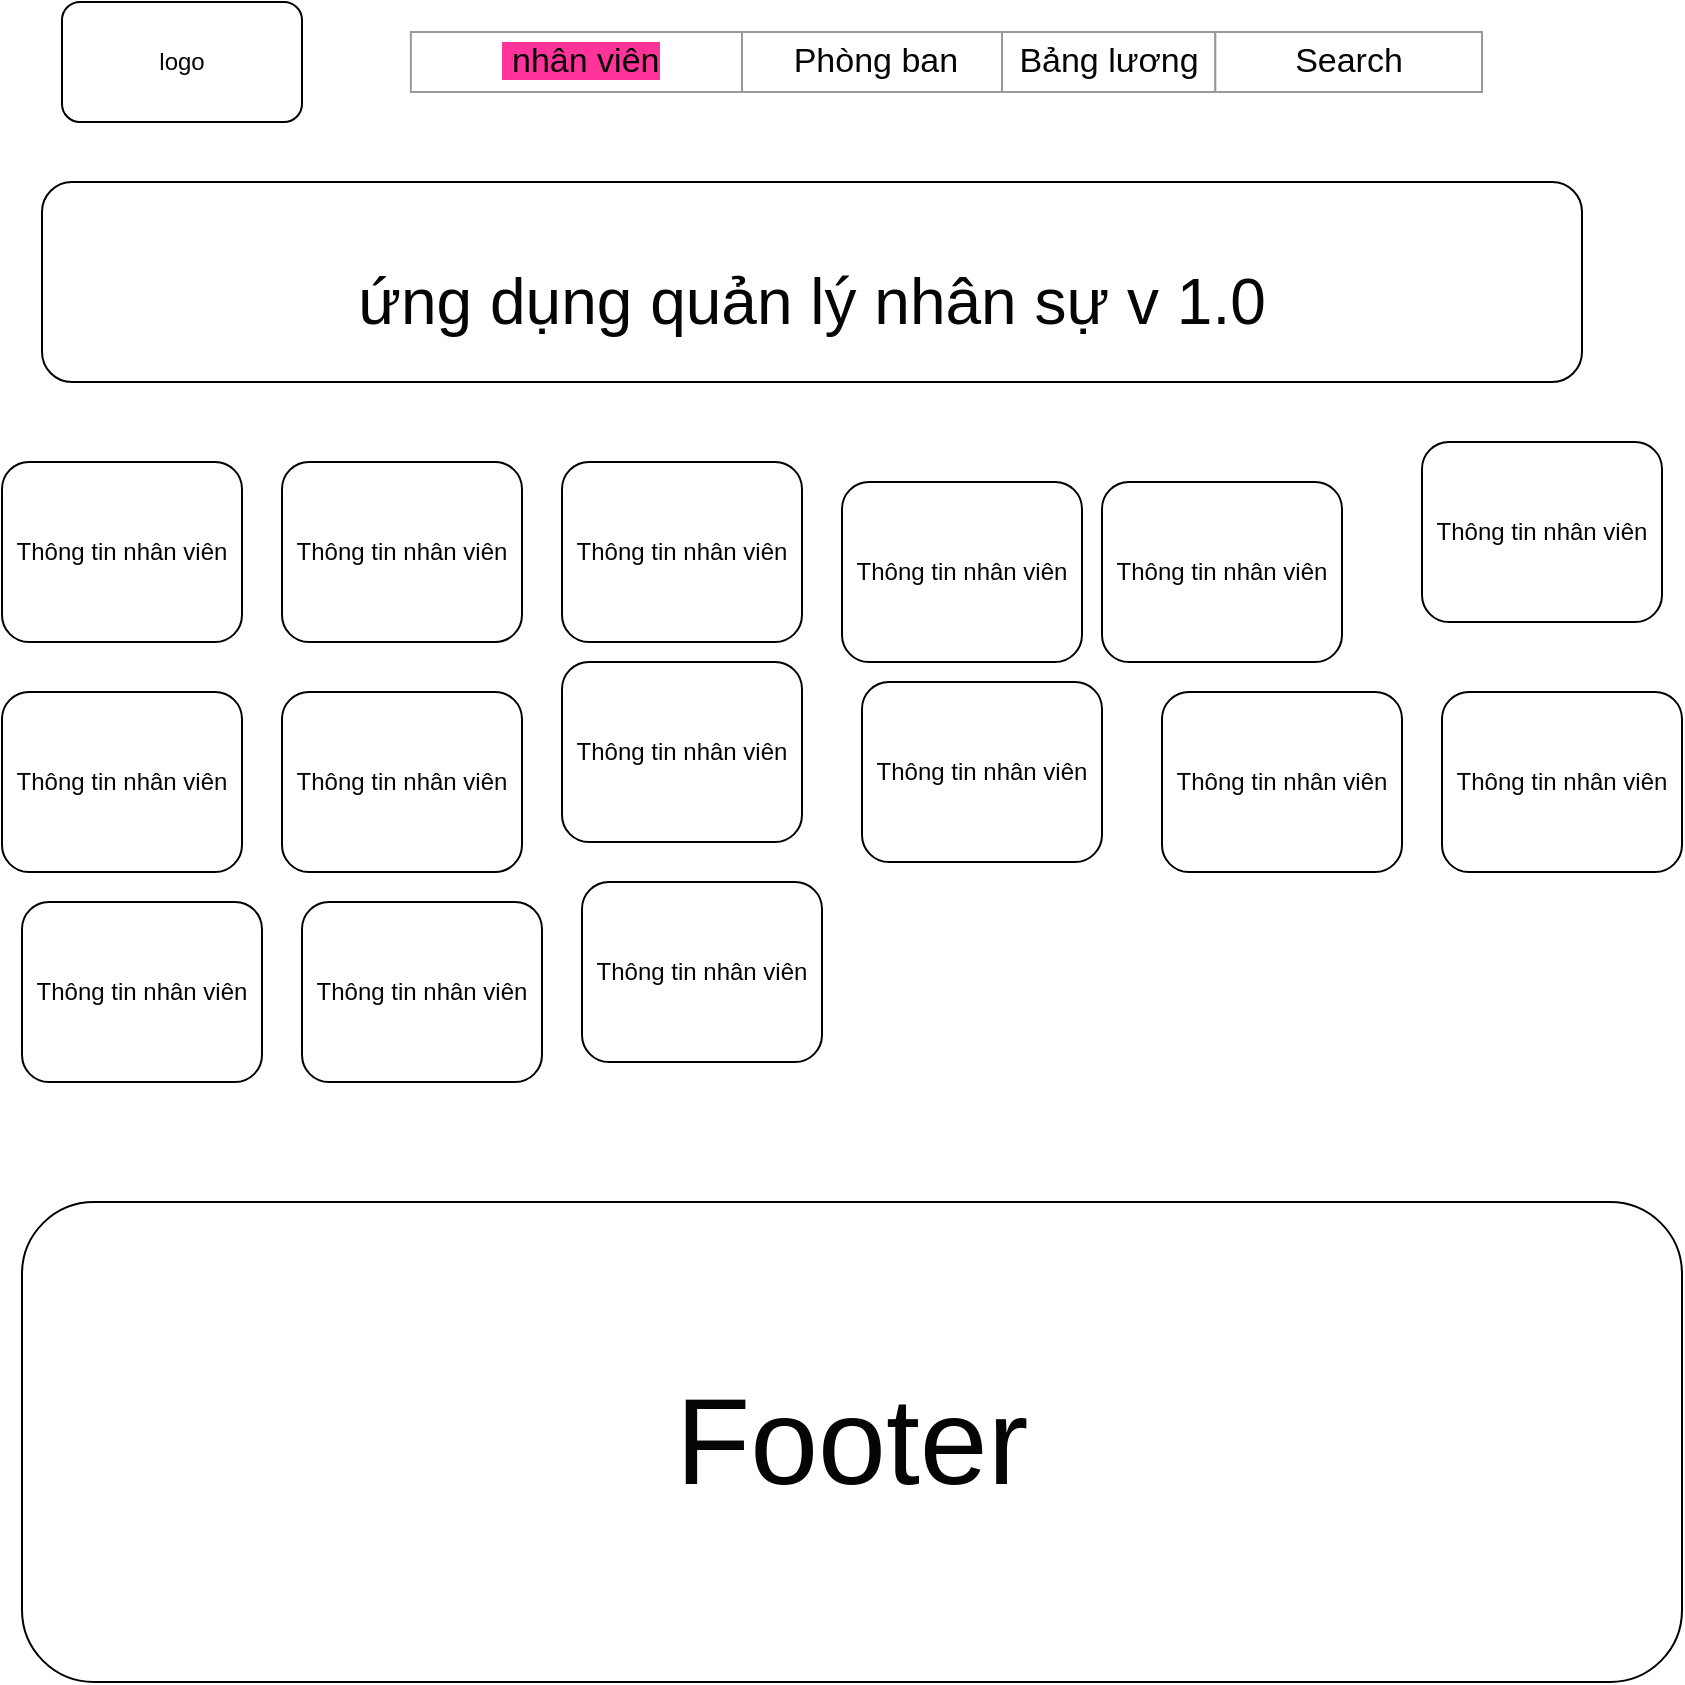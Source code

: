 <mxfile>
    <diagram id="xrSKD4pblDtSTNLvikoF" name="Page-1">
        <mxGraphModel dx="884" dy="533" grid="1" gridSize="10" guides="1" tooltips="1" connect="1" arrows="1" fold="1" page="1" pageScale="1" pageWidth="850" pageHeight="1100" math="0" shadow="0">
            <root>
                <mxCell id="0"/>
                <mxCell id="1" parent="0"/>
                <mxCell id="2" value="logo" style="rounded=1;whiteSpace=wrap;html=1;fontColor=#050505;" vertex="1" parent="1">
                    <mxGeometry x="30" y="160" width="120" height="60" as="geometry"/>
                </mxCell>
                <mxCell id="3" value="Thông tin nhân viên" style="rounded=1;whiteSpace=wrap;html=1;fontColor=#050505;" vertex="1" parent="1">
                    <mxGeometry y="390" width="120" height="90" as="geometry"/>
                </mxCell>
                <mxCell id="14" value="Thông tin nhân viên" style="rounded=1;whiteSpace=wrap;html=1;fontColor=#050505;" vertex="1" parent="1">
                    <mxGeometry x="140" y="390" width="120" height="90" as="geometry"/>
                </mxCell>
                <mxCell id="15" value="Thông tin nhân viên" style="rounded=1;whiteSpace=wrap;html=1;fontColor=#050505;" vertex="1" parent="1">
                    <mxGeometry x="280" y="390" width="120" height="90" as="geometry"/>
                </mxCell>
                <mxCell id="16" value="Thông tin nhân viên" style="rounded=1;whiteSpace=wrap;html=1;fontColor=#050505;" vertex="1" parent="1">
                    <mxGeometry x="420" y="400" width="120" height="90" as="geometry"/>
                </mxCell>
                <mxCell id="17" value="Thông tin nhân viên" style="rounded=1;whiteSpace=wrap;html=1;fontColor=#050505;" vertex="1" parent="1">
                    <mxGeometry x="550" y="400" width="120" height="90" as="geometry"/>
                </mxCell>
                <mxCell id="18" value="Thông tin nhân viên" style="rounded=1;whiteSpace=wrap;html=1;fontColor=#050505;" vertex="1" parent="1">
                    <mxGeometry x="710" y="380" width="120" height="90" as="geometry"/>
                </mxCell>
                <mxCell id="19" value="Thông tin nhân viên" style="rounded=1;whiteSpace=wrap;html=1;fontColor=#050505;" vertex="1" parent="1">
                    <mxGeometry y="505" width="120" height="90" as="geometry"/>
                </mxCell>
                <mxCell id="20" value="Thông tin nhân viên" style="rounded=1;whiteSpace=wrap;html=1;fontColor=#050505;" vertex="1" parent="1">
                    <mxGeometry x="140" y="505" width="120" height="90" as="geometry"/>
                </mxCell>
                <mxCell id="21" value="Thông tin nhân viên" style="rounded=1;whiteSpace=wrap;html=1;fontColor=#050505;" vertex="1" parent="1">
                    <mxGeometry x="280" y="490" width="120" height="90" as="geometry"/>
                </mxCell>
                <mxCell id="22" value="Thông tin nhân viên" style="rounded=1;whiteSpace=wrap;html=1;fontColor=#050505;" vertex="1" parent="1">
                    <mxGeometry x="430" y="500" width="120" height="90" as="geometry"/>
                </mxCell>
                <mxCell id="23" value="Thông tin nhân viên" style="rounded=1;whiteSpace=wrap;html=1;fontColor=#050505;" vertex="1" parent="1">
                    <mxGeometry x="580" y="505" width="120" height="90" as="geometry"/>
                </mxCell>
                <mxCell id="24" value="Thông tin nhân viên" style="rounded=1;whiteSpace=wrap;html=1;fontColor=#050505;" vertex="1" parent="1">
                    <mxGeometry x="720" y="505" width="120" height="90" as="geometry"/>
                </mxCell>
                <mxCell id="28" value="Thông tin nhân viên" style="rounded=1;whiteSpace=wrap;html=1;fontColor=#050505;" vertex="1" parent="1">
                    <mxGeometry x="10" y="610" width="120" height="90" as="geometry"/>
                </mxCell>
                <mxCell id="29" value="Thông tin nhân viên" style="rounded=1;whiteSpace=wrap;html=1;fontColor=#050505;" vertex="1" parent="1">
                    <mxGeometry x="150" y="610" width="120" height="90" as="geometry"/>
                </mxCell>
                <mxCell id="30" value="Thông tin nhân viên" style="rounded=1;whiteSpace=wrap;html=1;fontColor=#050505;" vertex="1" parent="1">
                    <mxGeometry x="290" y="600" width="120" height="90" as="geometry"/>
                </mxCell>
                <mxCell id="31" value="" style="strokeWidth=1;shadow=0;dashed=0;align=center;html=1;shape=mxgraph.mockup.forms.rrect;rSize=0;strokeColor=#999999;fontColor=#050505;" vertex="1" parent="1">
                    <mxGeometry x="240" y="175" width="500" height="30" as="geometry"/>
                </mxCell>
                <mxCell id="34" value="&lt;span style=&quot;background-color: rgb(255 , 51 , 153)&quot;&gt;&amp;nbsp;nhân viên&lt;/span&gt;" style="strokeColor=inherit;fillColor=inherit;gradientColor=inherit;strokeWidth=1;shadow=0;dashed=0;align=center;html=1;shape=mxgraph.mockup.forms.rrect;rSize=0;fontSize=17;fontColor=#050505;" vertex="1" parent="31">
                    <mxGeometry x="-35.568" width="168.592" height="30" as="geometry"/>
                </mxCell>
                <mxCell id="35" value="Phòng ban&lt;span style=&quot;white-space: pre&quot;&gt;&#9;&lt;/span&gt;" style="strokeColor=inherit;fillColor=inherit;gradientColor=inherit;strokeWidth=1;shadow=0;dashed=0;align=center;html=1;shape=mxgraph.mockup.forms.rrect;rSize=0;fontSize=17;fontColor=#050505;" vertex="1" parent="31">
                    <mxGeometry x="130" width="163.34" height="30" as="geometry"/>
                </mxCell>
                <mxCell id="36" value="Bảng lương" style="strokeColor=inherit;fillColor=inherit;gradientColor=inherit;strokeWidth=1;shadow=0;dashed=0;align=center;html=1;shape=mxgraph.mockup.forms.rrect;rSize=0;fontSize=17;fontColor=#050505;" vertex="1" parent="31">
                    <mxGeometry x="260" width="106.67" height="30" as="geometry"/>
                </mxCell>
                <mxCell id="37" value="Search" style="strokeColor=inherit;fillColor=inherit;gradientColor=inherit;strokeWidth=1;shadow=0;dashed=0;align=center;html=1;shape=mxgraph.mockup.forms.rrect;rSize=0;fontSize=17;fontColor=#050505;" vertex="1" parent="31">
                    <mxGeometry x="366.67" width="133.33" height="30" as="geometry"/>
                </mxCell>
                <mxCell id="44" value="&lt;font style=&quot;font-size: 61px&quot;&gt;Footer&lt;/font&gt;" style="rounded=1;whiteSpace=wrap;html=1;fontColor=#050505;" vertex="1" parent="1">
                    <mxGeometry x="10" y="760" width="830" height="240" as="geometry"/>
                </mxCell>
                <mxCell id="jx30DOzyCBDGuHyTREh_-45" value="&lt;font style=&quot;font-size: 32px&quot;&gt;ứng dụng quản lý nhân sự v 1.0&lt;/font&gt;" style="rounded=1;whiteSpace=wrap;html=1;fontSize=61;fontColor=#050505;" vertex="1" parent="1">
                    <mxGeometry x="20" y="250" width="770" height="100" as="geometry"/>
                </mxCell>
            </root>
        </mxGraphModel>
    </diagram>
    <diagram id="xZlqeCVgIDLxAAvVRLTq" name="Page-2">
        <mxGraphModel dx="884" dy="533" grid="1" gridSize="10" guides="1" tooltips="1" connect="1" arrows="1" fold="1" page="1" pageScale="1" pageWidth="850" pageHeight="1100" math="0" shadow="0">
            <root>
                <mxCell id="zhJwpOfVnERLj-FTUr_P-0"/>
                <mxCell id="zhJwpOfVnERLj-FTUr_P-1" parent="zhJwpOfVnERLj-FTUr_P-0"/>
                <mxCell id="JBhKuQc_ZCQcYCDoLCX9-0" value="logo" style="rounded=1;whiteSpace=wrap;html=1;fontColor=#1F1F1F;" vertex="1" parent="zhJwpOfVnERLj-FTUr_P-1">
                    <mxGeometry x="30" y="160" width="120" height="60" as="geometry"/>
                </mxCell>
                <mxCell id="JBhKuQc_ZCQcYCDoLCX9-1" value="" style="strokeWidth=1;shadow=0;dashed=0;align=center;html=1;shape=mxgraph.mockup.forms.rrect;rSize=0;strokeColor=#999999;fontColor=#1F1F1F;" vertex="1" parent="zhJwpOfVnERLj-FTUr_P-1">
                    <mxGeometry x="240" y="175" width="500" height="30" as="geometry"/>
                </mxCell>
                <mxCell id="JBhKuQc_ZCQcYCDoLCX9-2" value="&amp;nbsp;nhân viên" style="strokeColor=inherit;fillColor=inherit;gradientColor=inherit;strokeWidth=1;shadow=0;dashed=0;align=center;html=1;shape=mxgraph.mockup.forms.rrect;rSize=0;fontSize=17;fontColor=#1F1F1F;" vertex="1" parent="JBhKuQc_ZCQcYCDoLCX9-1">
                    <mxGeometry x="-35.568" width="168.592" height="30" as="geometry"/>
                </mxCell>
                <mxCell id="JBhKuQc_ZCQcYCDoLCX9-3" value="&lt;span style=&quot;background-color: rgb(255 , 51 , 153)&quot;&gt;Phòng ban&lt;span style=&quot;white-space: pre&quot;&gt;&#9;&lt;/span&gt;&lt;/span&gt;" style="strokeColor=inherit;fillColor=inherit;gradientColor=inherit;strokeWidth=1;shadow=0;dashed=0;align=center;html=1;shape=mxgraph.mockup.forms.rrect;rSize=0;fontSize=17;fontColor=#1F1F1F;" vertex="1" parent="JBhKuQc_ZCQcYCDoLCX9-1">
                    <mxGeometry x="130" width="163.34" height="30" as="geometry"/>
                </mxCell>
                <mxCell id="JBhKuQc_ZCQcYCDoLCX9-4" value="Bảng lương" style="strokeColor=inherit;fillColor=inherit;gradientColor=inherit;strokeWidth=1;shadow=0;dashed=0;align=center;html=1;shape=mxgraph.mockup.forms.rrect;rSize=0;fontSize=17;fontColor=#1F1F1F;" vertex="1" parent="JBhKuQc_ZCQcYCDoLCX9-1">
                    <mxGeometry x="260" width="106.67" height="30" as="geometry"/>
                </mxCell>
                <mxCell id="JBhKuQc_ZCQcYCDoLCX9-5" value="Search" style="strokeColor=inherit;fillColor=inherit;gradientColor=inherit;strokeWidth=1;shadow=0;dashed=0;align=center;html=1;shape=mxgraph.mockup.forms.rrect;rSize=0;fontSize=17;fontColor=#1F1F1F;" vertex="1" parent="JBhKuQc_ZCQcYCDoLCX9-1">
                    <mxGeometry x="366.67" width="133.33" height="30" as="geometry"/>
                </mxCell>
                <mxCell id="LADiUqrZlfsCnjszALta-0" value="&lt;font style=&quot;font-size: 61px&quot;&gt;Footer&lt;/font&gt;" style="rounded=1;whiteSpace=wrap;html=1;fontColor=#1F1F1F;" vertex="1" parent="zhJwpOfVnERLj-FTUr_P-1">
                    <mxGeometry x="30" y="760" width="810" height="240" as="geometry"/>
                </mxCell>
                <mxCell id="v8rDXYqr5k51gSlupI5j-0" value="phòng ban" style="rounded=1;whiteSpace=wrap;html=1;fontColor=#1F1F1F;" vertex="1" parent="zhJwpOfVnERLj-FTUr_P-1">
                    <mxGeometry x="120" y="380" width="120" height="90" as="geometry"/>
                </mxCell>
                <mxCell id="v8rDXYqr5k51gSlupI5j-1" value="phòng ban" style="rounded=1;whiteSpace=wrap;html=1;fontColor=#1F1F1F;" vertex="1" parent="zhJwpOfVnERLj-FTUr_P-1">
                    <mxGeometry x="390" y="380" width="120" height="90" as="geometry"/>
                </mxCell>
                <mxCell id="v8rDXYqr5k51gSlupI5j-2" value="phòng ban" style="rounded=1;whiteSpace=wrap;html=1;fontColor=#1F1F1F;" vertex="1" parent="zhJwpOfVnERLj-FTUr_P-1">
                    <mxGeometry x="640" y="380" width="120" height="90" as="geometry"/>
                </mxCell>
                <mxCell id="v8rDXYqr5k51gSlupI5j-3" value="phòng ban" style="rounded=1;whiteSpace=wrap;html=1;fontColor=#1F1F1F;" vertex="1" parent="zhJwpOfVnERLj-FTUr_P-1">
                    <mxGeometry x="120" y="510" width="120" height="90" as="geometry"/>
                </mxCell>
                <mxCell id="v8rDXYqr5k51gSlupI5j-4" value="phòng ban" style="rounded=1;whiteSpace=wrap;html=1;fontColor=#1F1F1F;" vertex="1" parent="zhJwpOfVnERLj-FTUr_P-1">
                    <mxGeometry x="390" y="510" width="120" height="90" as="geometry"/>
                </mxCell>
                <mxCell id="v8rDXYqr5k51gSlupI5j-5" value="phòng ban" style="rounded=1;whiteSpace=wrap;html=1;fontColor=#1F1F1F;" vertex="1" parent="zhJwpOfVnERLj-FTUr_P-1">
                    <mxGeometry x="640" y="505" width="120" height="90" as="geometry"/>
                </mxCell>
                <mxCell id="tUgV2vyYr7yUejmOpSwS-0" value="&lt;font style=&quot;font-size: 32px&quot;&gt;ứng dụng quản lý nhân sự v 1.0&lt;/font&gt;" style="rounded=1;whiteSpace=wrap;html=1;fontSize=61;fontColor=#1F1F1F;" vertex="1" parent="zhJwpOfVnERLj-FTUr_P-1">
                    <mxGeometry x="20" y="250" width="770" height="100" as="geometry"/>
                </mxCell>
            </root>
        </mxGraphModel>
    </diagram>
    <diagram id="3d4XCFLpi4u9kOAvk1s-" name="Page-3">
        <mxGraphModel dx="884" dy="533" grid="1" gridSize="10" guides="1" tooltips="1" connect="1" arrows="1" fold="1" page="1" pageScale="1" pageWidth="850" pageHeight="1100" math="0" shadow="0">
            <root>
                <mxCell id="IO4w3mI0YF8K2VRyWOKd-0"/>
                <mxCell id="IO4w3mI0YF8K2VRyWOKd-1" parent="IO4w3mI0YF8K2VRyWOKd-0"/>
                <mxCell id="7HwdLnJLoZGNdSvbk9CM-0" value="logo" style="rounded=1;whiteSpace=wrap;html=1;fontColor=#080808;" vertex="1" parent="IO4w3mI0YF8K2VRyWOKd-1">
                    <mxGeometry x="30" y="160" width="120" height="60" as="geometry"/>
                </mxCell>
                <mxCell id="7HwdLnJLoZGNdSvbk9CM-1" value="" style="strokeWidth=1;shadow=0;dashed=0;align=center;html=1;shape=mxgraph.mockup.forms.rrect;rSize=0;strokeColor=#999999;fontColor=#080808;" vertex="1" parent="IO4w3mI0YF8K2VRyWOKd-1">
                    <mxGeometry x="240" y="175" width="500" height="30" as="geometry"/>
                </mxCell>
                <mxCell id="7HwdLnJLoZGNdSvbk9CM-2" value="&amp;nbsp;nhân viên" style="strokeColor=inherit;fillColor=inherit;gradientColor=inherit;strokeWidth=1;shadow=0;dashed=0;align=center;html=1;shape=mxgraph.mockup.forms.rrect;rSize=0;fontSize=17;fontColor=#080808;" vertex="1" parent="7HwdLnJLoZGNdSvbk9CM-1">
                    <mxGeometry x="-35.568" width="168.592" height="30" as="geometry"/>
                </mxCell>
                <mxCell id="7HwdLnJLoZGNdSvbk9CM-3" value="Phòng ban&lt;span style=&quot;white-space: pre&quot;&gt;&#9;&lt;/span&gt;" style="strokeColor=inherit;fillColor=inherit;gradientColor=inherit;strokeWidth=1;shadow=0;dashed=0;align=center;html=1;shape=mxgraph.mockup.forms.rrect;rSize=0;fontSize=17;fontColor=#080808;" vertex="1" parent="7HwdLnJLoZGNdSvbk9CM-1">
                    <mxGeometry x="130" width="163.34" height="30" as="geometry"/>
                </mxCell>
                <mxCell id="7HwdLnJLoZGNdSvbk9CM-4" value="&lt;span style=&quot;background-color: rgb(255 , 51 , 153)&quot;&gt;Bảng lương&lt;/span&gt;" style="strokeColor=inherit;fillColor=inherit;gradientColor=inherit;strokeWidth=1;shadow=0;dashed=0;align=center;html=1;shape=mxgraph.mockup.forms.rrect;rSize=0;fontSize=17;fontColor=#080808;" vertex="1" parent="7HwdLnJLoZGNdSvbk9CM-1">
                    <mxGeometry x="260" width="106.67" height="30" as="geometry"/>
                </mxCell>
                <mxCell id="7HwdLnJLoZGNdSvbk9CM-5" value="Search" style="strokeColor=inherit;fillColor=inherit;gradientColor=inherit;strokeWidth=1;shadow=0;dashed=0;align=center;html=1;shape=mxgraph.mockup.forms.rrect;rSize=0;fontSize=17;fontColor=#080808;" vertex="1" parent="7HwdLnJLoZGNdSvbk9CM-1">
                    <mxGeometry x="366.67" width="133.33" height="30" as="geometry"/>
                </mxCell>
                <mxCell id="7HwdLnJLoZGNdSvbk9CM-6" value="&lt;font style=&quot;font-size: 61px&quot;&gt;Footer&lt;/font&gt;" style="rounded=1;whiteSpace=wrap;html=1;fontColor=#080808;" vertex="1" parent="IO4w3mI0YF8K2VRyWOKd-1">
                    <mxGeometry x="20" y="760" width="820" height="240" as="geometry"/>
                </mxCell>
                <mxCell id="7HwdLnJLoZGNdSvbk9CM-7" value="&lt;font style=&quot;font-size: 32px&quot;&gt;ứng dụng quản lý nhân sự v 1.0&lt;/font&gt;" style="rounded=1;whiteSpace=wrap;html=1;fontSize=61;fontColor=#080808;" vertex="1" parent="IO4w3mI0YF8K2VRyWOKd-1">
                    <mxGeometry x="20" y="250" width="770" height="100" as="geometry"/>
                </mxCell>
                <mxCell id="7HwdLnJLoZGNdSvbk9CM-8" value="thông tin lương nhân viên" style="rounded=0;whiteSpace=wrap;html=1;fontSize=12;fontColor=#080808;" vertex="1" parent="IO4w3mI0YF8K2VRyWOKd-1">
                    <mxGeometry x="110" y="430" width="120" height="60" as="geometry"/>
                </mxCell>
                <mxCell id="7HwdLnJLoZGNdSvbk9CM-13" value="thông tin lương nhân viên" style="rounded=0;whiteSpace=wrap;html=1;fontSize=12;fontColor=#080808;" vertex="1" parent="IO4w3mI0YF8K2VRyWOKd-1">
                    <mxGeometry x="290" y="430" width="120" height="60" as="geometry"/>
                </mxCell>
                <mxCell id="7HwdLnJLoZGNdSvbk9CM-14" value="thông tin lương nhân viên" style="rounded=0;whiteSpace=wrap;html=1;fontSize=12;fontColor=#080808;" vertex="1" parent="IO4w3mI0YF8K2VRyWOKd-1">
                    <mxGeometry x="550" y="430" width="120" height="60" as="geometry"/>
                </mxCell>
                <mxCell id="7HwdLnJLoZGNdSvbk9CM-15" value="thông tin lương nhân viên" style="rounded=0;whiteSpace=wrap;html=1;fontSize=12;fontColor=#080808;" vertex="1" parent="IO4w3mI0YF8K2VRyWOKd-1">
                    <mxGeometry x="550" y="520" width="120" height="60" as="geometry"/>
                </mxCell>
                <mxCell id="7HwdLnJLoZGNdSvbk9CM-16" value="thông tin lương nhân viên" style="rounded=0;whiteSpace=wrap;html=1;fontSize=12;fontColor=#080808;" vertex="1" parent="IO4w3mI0YF8K2VRyWOKd-1">
                    <mxGeometry x="290" y="520" width="120" height="60" as="geometry"/>
                </mxCell>
                <mxCell id="7HwdLnJLoZGNdSvbk9CM-17" value="thông tin lương nhân viên" style="rounded=0;whiteSpace=wrap;html=1;fontSize=12;fontColor=#080808;" vertex="1" parent="IO4w3mI0YF8K2VRyWOKd-1">
                    <mxGeometry x="110" y="520" width="120" height="60" as="geometry"/>
                </mxCell>
                <mxCell id="7HwdLnJLoZGNdSvbk9CM-18" value="thông tin lương nhân viên" style="rounded=0;whiteSpace=wrap;html=1;fontSize=12;fontColor=#080808;" vertex="1" parent="IO4w3mI0YF8K2VRyWOKd-1">
                    <mxGeometry x="300" y="610" width="120" height="60" as="geometry"/>
                </mxCell>
                <mxCell id="qKQLFzNY3T3bBcHiWxG9-0" value="thông tin lương nhân viên" style="rounded=0;whiteSpace=wrap;html=1;fontSize=12;fontColor=#080808;" vertex="1" parent="IO4w3mI0YF8K2VRyWOKd-1">
                    <mxGeometry x="110" y="620" width="120" height="60" as="geometry"/>
                </mxCell>
                <mxCell id="qKQLFzNY3T3bBcHiWxG9-1" value="thông tin lương nhân viên" style="rounded=0;whiteSpace=wrap;html=1;fontSize=12;fontColor=#080808;" vertex="1" parent="IO4w3mI0YF8K2VRyWOKd-1">
                    <mxGeometry x="550" y="620" width="120" height="60" as="geometry"/>
                </mxCell>
                <mxCell id="qKQLFzNY3T3bBcHiWxG9-3" value="" style="strokeWidth=1;shadow=0;dashed=0;align=center;html=1;shape=mxgraph.mockup.rrect;rSize=10;strokeColor=#666666;fontSize=9;fontColor=#080808;" vertex="1" parent="IO4w3mI0YF8K2VRyWOKd-1">
                    <mxGeometry x="30" y="380" width="70" height="100" as="geometry"/>
                </mxCell>
                <mxCell id="qKQLFzNY3T3bBcHiWxG9-4" value="&lt;font&gt;tăng&lt;/font&gt;" style="strokeColor=inherit;fillColor=inherit;gradientColor=inherit;strokeWidth=1;shadow=0;dashed=0;align=center;html=1;shape=mxgraph.mockup.rrect;rSize=0;fontSize=17;fontColor=#080808;fontStyle=1;resizeWidth=1;" vertex="1" parent="qKQLFzNY3T3bBcHiWxG9-3">
                    <mxGeometry width="70" height="50" relative="1" as="geometry">
                        <mxPoint y="50" as="offset"/>
                    </mxGeometry>
                </mxCell>
                <mxCell id="qKQLFzNY3T3bBcHiWxG9-5" value="&lt;font&gt;giảm&lt;/font&gt;" style="strokeColor=inherit;fillColor=inherit;gradientColor=inherit;strokeWidth=1;shadow=0;dashed=0;align=center;html=1;shape=mxgraph.mockup.rrect;rSize=0;fontSize=17;fontColor=#080808;fontStyle=1;resizeWidth=1;" vertex="1" parent="qKQLFzNY3T3bBcHiWxG9-3">
                    <mxGeometry width="70" height="50" relative="1" as="geometry">
                        <mxPoint y="100" as="offset"/>
                    </mxGeometry>
                </mxCell>
                <mxCell id="qKQLFzNY3T3bBcHiWxG9-6" value="" style="strokeColor=inherit;fillColor=inherit;gradientColor=inherit;strokeWidth=1;shadow=0;dashed=0;align=center;html=1;shape=mxgraph.mockup.bottomButton;rSize=10;fontSize=17;fontColor=#080808;fontStyle=1;resizeWidth=1;" vertex="1" parent="qKQLFzNY3T3bBcHiWxG9-3">
                    <mxGeometry y="1" width="70" height="1" relative="1" as="geometry">
                        <mxPoint y="-1" as="offset"/>
                    </mxGeometry>
                </mxCell>
                <mxCell id="qKQLFzNY3T3bBcHiWxG9-7" value="lọc" style="strokeWidth=1;shadow=0;dashed=0;align=center;html=1;shape=mxgraph.mockup.topButton;rSize=10;fontSize=17;fontColor=#080808;fontStyle=1;fillColor=#008cff;strokeColor=#008cff;resizeWidth=1;" vertex="1" parent="qKQLFzNY3T3bBcHiWxG9-3">
                    <mxGeometry width="70" height="50" relative="1" as="geometry">
                        <mxPoint as="offset"/>
                    </mxGeometry>
                </mxCell>
            </root>
        </mxGraphModel>
    </diagram>
    <diagram id="ej8BGrboBhyA8uUm1Zpt" name="Page-4">
        <mxGraphModel dx="884" dy="533" grid="1" gridSize="10" guides="1" tooltips="1" connect="1" arrows="1" fold="1" page="1" pageScale="1" pageWidth="850" pageHeight="1100" math="0" shadow="0">
            <root>
                <mxCell id="yXEfPm9i5ofALDDupotC-0"/>
                <mxCell id="yXEfPm9i5ofALDDupotC-1" parent="yXEfPm9i5ofALDDupotC-0"/>
                <mxCell id="0QtW11-q0zinp5iRy1L7-0" value="logo" style="rounded=1;whiteSpace=wrap;html=1;fontColor=#000000;" vertex="1" parent="yXEfPm9i5ofALDDupotC-1">
                    <mxGeometry x="30" y="160" width="120" height="60" as="geometry"/>
                </mxCell>
                <mxCell id="0QtW11-q0zinp5iRy1L7-1" value="" style="strokeWidth=1;shadow=0;dashed=0;align=center;html=1;shape=mxgraph.mockup.forms.rrect;rSize=0;strokeColor=#999999;fontColor=#000000;" vertex="1" parent="yXEfPm9i5ofALDDupotC-1">
                    <mxGeometry x="240" y="175" width="500" height="30" as="geometry"/>
                </mxCell>
                <mxCell id="0QtW11-q0zinp5iRy1L7-2" value="&amp;nbsp;nhân viên" style="strokeColor=inherit;fillColor=inherit;gradientColor=inherit;strokeWidth=1;shadow=0;dashed=0;align=center;html=1;shape=mxgraph.mockup.forms.rrect;rSize=0;fontSize=17;fontColor=#000000;" vertex="1" parent="0QtW11-q0zinp5iRy1L7-1">
                    <mxGeometry x="-35.568" width="168.592" height="30" as="geometry"/>
                </mxCell>
                <mxCell id="0QtW11-q0zinp5iRy1L7-3" value="Phòng ban&lt;span style=&quot;white-space: pre&quot;&gt;&#9;&lt;/span&gt;" style="strokeColor=inherit;fillColor=inherit;gradientColor=inherit;strokeWidth=1;shadow=0;dashed=0;align=center;html=1;shape=mxgraph.mockup.forms.rrect;rSize=0;fontSize=17;fontColor=#000000;" vertex="1" parent="0QtW11-q0zinp5iRy1L7-1">
                    <mxGeometry x="130" width="163.34" height="30" as="geometry"/>
                </mxCell>
                <mxCell id="0QtW11-q0zinp5iRy1L7-4" value="Bảng lương" style="strokeColor=inherit;fillColor=inherit;gradientColor=inherit;strokeWidth=1;shadow=0;dashed=0;align=center;html=1;shape=mxgraph.mockup.forms.rrect;rSize=0;fontSize=17;fontColor=#000000;" vertex="1" parent="0QtW11-q0zinp5iRy1L7-1">
                    <mxGeometry x="260" width="106.67" height="30" as="geometry"/>
                </mxCell>
                <mxCell id="0QtW11-q0zinp5iRy1L7-5" value="&lt;span style=&quot;background-color: rgb(255 , 51 , 153)&quot;&gt;Search&lt;/span&gt;" style="strokeColor=inherit;fillColor=inherit;gradientColor=inherit;strokeWidth=1;shadow=0;dashed=0;align=center;html=1;shape=mxgraph.mockup.forms.rrect;rSize=0;fontSize=17;fontColor=#000000;" vertex="1" parent="0QtW11-q0zinp5iRy1L7-1">
                    <mxGeometry x="366.67" width="133.33" height="30" as="geometry"/>
                </mxCell>
                <mxCell id="0QtW11-q0zinp5iRy1L7-6" value="&lt;font style=&quot;font-size: 61px&quot;&gt;Footer&lt;/font&gt;" style="rounded=1;whiteSpace=wrap;html=1;fontColor=#000000;" vertex="1" parent="yXEfPm9i5ofALDDupotC-1">
                    <mxGeometry x="20" y="760" width="820" height="240" as="geometry"/>
                </mxCell>
                <mxCell id="0QtW11-q0zinp5iRy1L7-7" value="&lt;font style=&quot;font-size: 32px&quot;&gt;ứng dụng quản lý nhân sự v 1.0&lt;/font&gt;" style="rounded=1;whiteSpace=wrap;html=1;fontSize=61;fontColor=#000000;" vertex="1" parent="yXEfPm9i5ofALDDupotC-1">
                    <mxGeometry x="20" y="250" width="770" height="100" as="geometry"/>
                </mxCell>
                <mxCell id="0QtW11-q0zinp5iRy1L7-8" value="tìm kiếm có dấu" style="strokeWidth=1;shadow=0;dashed=0;align=center;html=1;shape=mxgraph.mockup.forms.searchBox;strokeColor=#999999;mainText=;strokeColor2=#008cff;fontColor=#000000;fontSize=17;align=left;spacingLeft=3;" vertex="1" parent="yXEfPm9i5ofALDDupotC-1">
                    <mxGeometry x="50" y="430" width="150" height="30" as="geometry"/>
                </mxCell>
                <mxCell id="0QtW11-q0zinp5iRy1L7-9" value="nhân viên 1" style="strokeWidth=1;shadow=0;dashed=0;align=center;html=1;shape=mxgraph.mockup.text.textBox;fontColor=#000000;align=left;fontSize=17;spacingLeft=4;spacingTop=-3;strokeColor=#666666;mainText=" vertex="1" parent="yXEfPm9i5ofALDDupotC-1">
                    <mxGeometry x="50" y="490" width="150" height="30" as="geometry"/>
                </mxCell>
                <mxCell id="0QtW11-q0zinp5iRy1L7-10" value="nhân viên 2" style="strokeWidth=1;shadow=0;dashed=0;align=center;html=1;shape=mxgraph.mockup.text.textBox;fontColor=#000000;align=left;fontSize=17;spacingLeft=4;spacingTop=-3;strokeColor=#666666;mainText=" vertex="1" parent="yXEfPm9i5ofALDDupotC-1">
                    <mxGeometry x="50" y="520" width="150" height="30" as="geometry"/>
                </mxCell>
                <mxCell id="0QtW11-q0zinp5iRy1L7-13" value="nhân viên 3" style="strokeWidth=1;shadow=0;dashed=0;align=center;html=1;shape=mxgraph.mockup.text.textBox;fontColor=#000000;align=left;fontSize=17;spacingLeft=4;spacingTop=-3;strokeColor=#666666;mainText=" vertex="1" parent="yXEfPm9i5ofALDDupotC-1">
                    <mxGeometry x="50" y="550" width="150" height="30" as="geometry"/>
                </mxCell>
                <mxCell id="0QtW11-q0zinp5iRy1L7-14" value="nhân viên 4" style="strokeWidth=1;shadow=0;dashed=0;align=center;html=1;shape=mxgraph.mockup.text.textBox;fontColor=#000000;align=left;fontSize=17;spacingLeft=4;spacingTop=-3;strokeColor=#666666;mainText=" vertex="1" parent="yXEfPm9i5ofALDDupotC-1">
                    <mxGeometry x="50" y="580" width="150" height="30" as="geometry"/>
                </mxCell>
                <mxCell id="0QtW11-q0zinp5iRy1L7-15" value="nhân viên 5" style="strokeWidth=1;shadow=0;dashed=0;align=center;html=1;shape=mxgraph.mockup.text.textBox;fontColor=#000000;align=left;fontSize=17;spacingLeft=4;spacingTop=-3;strokeColor=#666666;mainText=" vertex="1" parent="yXEfPm9i5ofALDDupotC-1">
                    <mxGeometry x="50" y="610" width="150" height="30" as="geometry"/>
                </mxCell>
            </root>
        </mxGraphModel>
    </diagram>
    <diagram id="35V62CXaKaTTB0WGKbxB" name="Page-5">
        <mxGraphModel dx="1734" dy="533" grid="1" gridSize="10" guides="1" tooltips="1" connect="1" arrows="1" fold="1" page="1" pageScale="1" pageWidth="850" pageHeight="1100" background="none" math="0" shadow="0">
            <root>
                <mxCell id="qHQgZthd8pt-f03xGXqW-0"/>
                <mxCell id="qHQgZthd8pt-f03xGXqW-1" parent="qHQgZthd8pt-f03xGXqW-0"/>
                <mxCell id="qHQgZthd8pt-f03xGXqW-2" value="sơ đồ điều hướng" style="rounded=0;whiteSpace=wrap;html=1;fontSize=20;fontColor=#000000;labelBackgroundColor=default;" vertex="1" parent="qHQgZthd8pt-f03xGXqW-1">
                    <mxGeometry x="190" y="110" width="390" height="60" as="geometry"/>
                </mxCell>
                <mxCell id="fnuuFJRwwJei_quOEoRx-0" value="header" style="rounded=0;whiteSpace=wrap;html=1;fontSize=20;fontColor=#000000;labelBackgroundColor=default;" vertex="1" parent="qHQgZthd8pt-f03xGXqW-1">
                    <mxGeometry x="340" y="260" width="120" height="60" as="geometry"/>
                </mxCell>
                <mxCell id="fnuuFJRwwJei_quOEoRx-2" value="phòng ban" style="rounded=0;whiteSpace=wrap;html=1;fontSize=20;fontColor=#000000;labelBackgroundColor=default;" vertex="1" parent="qHQgZthd8pt-f03xGXqW-1">
                    <mxGeometry x="290" y="460" width="120" height="60" as="geometry"/>
                </mxCell>
                <mxCell id="fnuuFJRwwJei_quOEoRx-3" value="nhan viên" style="rounded=0;whiteSpace=wrap;html=1;fontSize=20;fontColor=#000000;labelBackgroundColor=default;" vertex="1" parent="qHQgZthd8pt-f03xGXqW-1">
                    <mxGeometry x="90" y="460" width="120" height="60" as="geometry"/>
                </mxCell>
                <mxCell id="fnuuFJRwwJei_quOEoRx-30" value="" style="edgeStyle=none;html=1;fontSize=20;fontColor=#000000;labelBackgroundColor=default;" edge="1" parent="qHQgZthd8pt-f03xGXqW-1" source="fnuuFJRwwJei_quOEoRx-4" target="fnuuFJRwwJei_quOEoRx-29">
                    <mxGeometry relative="1" as="geometry"/>
                </mxCell>
                <mxCell id="fnuuFJRwwJei_quOEoRx-4" value="bảng lương&lt;span style=&quot;white-space: pre&quot;&gt;&#9;&lt;/span&gt;" style="rounded=0;whiteSpace=wrap;html=1;fontSize=20;fontColor=#000000;labelBackgroundColor=default;" vertex="1" parent="qHQgZthd8pt-f03xGXqW-1">
                    <mxGeometry x="480" y="460" width="130" height="60" as="geometry"/>
                </mxCell>
                <mxCell id="fnuuFJRwwJei_quOEoRx-33" value="" style="edgeStyle=none;html=1;fontSize=20;fontColor=#000000;labelBackgroundColor=default;" edge="1" parent="qHQgZthd8pt-f03xGXqW-1" source="fnuuFJRwwJei_quOEoRx-5" target="fnuuFJRwwJei_quOEoRx-32">
                    <mxGeometry relative="1" as="geometry"/>
                </mxCell>
                <mxCell id="fnuuFJRwwJei_quOEoRx-5" value="search" style="rounded=0;whiteSpace=wrap;html=1;fontSize=20;fontColor=#000000;labelBackgroundColor=default;" vertex="1" parent="qHQgZthd8pt-f03xGXqW-1">
                    <mxGeometry x="670" y="450" width="120" height="60" as="geometry"/>
                </mxCell>
                <mxCell id="fnuuFJRwwJei_quOEoRx-13" value="" style="shape=flexArrow;endArrow=classic;html=1;fontSize=20;fontColor=#000000;entryX=0.65;entryY=-0.05;entryDx=0;entryDy=0;entryPerimeter=0;labelBackgroundColor=default;" edge="1" parent="qHQgZthd8pt-f03xGXqW-1" target="fnuuFJRwwJei_quOEoRx-3">
                    <mxGeometry width="50" height="50" relative="1" as="geometry">
                        <mxPoint x="350" y="320" as="sourcePoint"/>
                        <mxPoint x="240" y="340" as="targetPoint"/>
                    </mxGeometry>
                </mxCell>
                <mxCell id="fnuuFJRwwJei_quOEoRx-15" value="" style="shape=flexArrow;endArrow=classic;html=1;fontSize=20;fontColor=#000000;exitX=0.425;exitY=1.017;exitDx=0;exitDy=0;exitPerimeter=0;labelBackgroundColor=default;" edge="1" parent="qHQgZthd8pt-f03xGXqW-1" source="fnuuFJRwwJei_quOEoRx-0" target="fnuuFJRwwJei_quOEoRx-2">
                    <mxGeometry width="50" height="50" relative="1" as="geometry">
                        <mxPoint x="390" y="330" as="sourcePoint"/>
                        <mxPoint x="450" y="350" as="targetPoint"/>
                    </mxGeometry>
                </mxCell>
                <mxCell id="fnuuFJRwwJei_quOEoRx-16" value="" style="shape=flexArrow;endArrow=classic;html=1;fontSize=20;fontColor=#000000;entryX=0.5;entryY=0;entryDx=0;entryDy=0;exitX=1;exitY=1;exitDx=0;exitDy=0;labelBackgroundColor=default;" edge="1" parent="qHQgZthd8pt-f03xGXqW-1" source="fnuuFJRwwJei_quOEoRx-0" target="fnuuFJRwwJei_quOEoRx-4">
                    <mxGeometry width="50" height="50" relative="1" as="geometry">
                        <mxPoint x="472.5" y="330" as="sourcePoint"/>
                        <mxPoint x="440" y="460" as="targetPoint"/>
                    </mxGeometry>
                </mxCell>
                <mxCell id="fnuuFJRwwJei_quOEoRx-18" value="" style="shape=flexArrow;endArrow=classic;html=1;fontSize=20;fontColor=#000000;entryX=0.425;entryY=0.017;entryDx=0;entryDy=0;exitX=1;exitY=0.25;exitDx=0;exitDy=0;entryPerimeter=0;labelBackgroundColor=default;" edge="1" parent="qHQgZthd8pt-f03xGXqW-1" source="fnuuFJRwwJei_quOEoRx-0" target="fnuuFJRwwJei_quOEoRx-5">
                    <mxGeometry width="50" height="50" relative="1" as="geometry">
                        <mxPoint x="480" y="280" as="sourcePoint"/>
                        <mxPoint x="560" y="420" as="targetPoint"/>
                    </mxGeometry>
                </mxCell>
                <mxCell id="fnuuFJRwwJei_quOEoRx-28" value="" style="edgeStyle=none;html=1;fontSize=20;fontColor=#000000;labelBackgroundColor=default;" edge="1" parent="qHQgZthd8pt-f03xGXqW-1" source="fnuuFJRwwJei_quOEoRx-21" target="fnuuFJRwwJei_quOEoRx-27">
                    <mxGeometry relative="1" as="geometry"/>
                </mxCell>
                <mxCell id="fnuuFJRwwJei_quOEoRx-21" value="thông tin nhân viên" style="rounded=1;whiteSpace=wrap;html=1;fontSize=20;fontColor=#000000;labelBackgroundColor=default;" vertex="1" parent="qHQgZthd8pt-f03xGXqW-1">
                    <mxGeometry x="10" y="570" width="70" height="80" as="geometry"/>
                </mxCell>
                <mxCell id="fnuuFJRwwJei_quOEoRx-22" value="thông tin nhân viên" style="rounded=1;whiteSpace=wrap;html=1;fontSize=20;fontColor=#000000;labelBackgroundColor=default;" vertex="1" parent="qHQgZthd8pt-f03xGXqW-1">
                    <mxGeometry x="115" y="570" width="75" height="90" as="geometry"/>
                </mxCell>
                <mxCell id="fnuuFJRwwJei_quOEoRx-24" value="" style="shape=flexArrow;endArrow=classic;html=1;fontSize=20;fontColor=#000000;labelBackgroundColor=default;" edge="1" parent="qHQgZthd8pt-f03xGXqW-1">
                    <mxGeometry width="50" height="50" relative="1" as="geometry">
                        <mxPoint x="100" y="520" as="sourcePoint"/>
                        <mxPoint x="40" y="560" as="targetPoint"/>
                    </mxGeometry>
                </mxCell>
                <mxCell id="fnuuFJRwwJei_quOEoRx-26" value="" style="shape=flexArrow;endArrow=classic;html=1;fontSize=20;fontColor=#000000;exitX=0.558;exitY=0.983;exitDx=0;exitDy=0;exitPerimeter=0;labelBackgroundColor=default;" edge="1" parent="qHQgZthd8pt-f03xGXqW-1" source="fnuuFJRwwJei_quOEoRx-3">
                    <mxGeometry width="50" height="50" relative="1" as="geometry">
                        <mxPoint x="210" y="530" as="sourcePoint"/>
                        <mxPoint x="150" y="570" as="targetPoint"/>
                    </mxGeometry>
                </mxCell>
                <mxCell id="fnuuFJRwwJei_quOEoRx-27" value="thông tin chi tiết" style="whiteSpace=wrap;html=1;fontSize=20;fontColor=#000000;rounded=1;labelBackgroundColor=default;" vertex="1" parent="qHQgZthd8pt-f03xGXqW-1">
                    <mxGeometry x="-15" y="730" width="120" height="60" as="geometry"/>
                </mxCell>
                <mxCell id="fnuuFJRwwJei_quOEoRx-29" value="lọc&amp;nbsp;" style="rhombus;whiteSpace=wrap;html=1;fontSize=20;fontColor=#000000;rounded=0;labelBackgroundColor=default;" vertex="1" parent="qHQgZthd8pt-f03xGXqW-1">
                    <mxGeometry x="500" y="590" width="80" height="80" as="geometry"/>
                </mxCell>
                <mxCell id="fnuuFJRwwJei_quOEoRx-35" value="" style="edgeStyle=none;html=1;fontSize=20;fontColor=#000000;labelBackgroundColor=default;" edge="1" parent="qHQgZthd8pt-f03xGXqW-1" source="fnuuFJRwwJei_quOEoRx-32" target="fnuuFJRwwJei_quOEoRx-34">
                    <mxGeometry relative="1" as="geometry"/>
                </mxCell>
                <mxCell id="fnuuFJRwwJei_quOEoRx-32" value="tên" style="ellipse;whiteSpace=wrap;html=1;fontSize=20;fontColor=#000000;rounded=0;labelBackgroundColor=default;" vertex="1" parent="qHQgZthd8pt-f03xGXqW-1">
                    <mxGeometry x="670" y="590" width="120" height="60" as="geometry"/>
                </mxCell>
                <mxCell id="fnuuFJRwwJei_quOEoRx-34" value="thông tin chi tiết" style="whiteSpace=wrap;html=1;fontSize=20;fontColor=#000000;rounded=0;labelBackgroundColor=default;" vertex="1" parent="qHQgZthd8pt-f03xGXqW-1">
                    <mxGeometry x="670" y="730" width="120" height="60" as="geometry"/>
                </mxCell>
                <mxCell id="fnuuFJRwwJei_quOEoRx-36" value="Footer" style="rounded=0;whiteSpace=wrap;html=1;fontSize=20;fontColor=#000000;labelBackgroundColor=default;" vertex="1" parent="qHQgZthd8pt-f03xGXqW-1">
                    <mxGeometry x="325" y="790" width="120" height="60" as="geometry"/>
                </mxCell>
                <mxCell id="fnuuFJRwwJei_quOEoRx-37" value="" style="shape=flexArrow;endArrow=classic;html=1;fontSize=20;fontColor=#000000;entryX=1;entryY=0.75;entryDx=0;entryDy=0;labelBackgroundColor=default;" edge="1" parent="qHQgZthd8pt-f03xGXqW-1" target="fnuuFJRwwJei_quOEoRx-3">
                    <mxGeometry width="50" height="50" relative="1" as="geometry">
                        <mxPoint x="325" y="785" as="sourcePoint"/>
                        <mxPoint x="375" y="735" as="targetPoint"/>
                    </mxGeometry>
                </mxCell>
                <mxCell id="fnuuFJRwwJei_quOEoRx-38" value="" style="shape=flexArrow;endArrow=classic;html=1;fontSize=20;fontColor=#000000;labelBackgroundColor=default;" edge="1" parent="qHQgZthd8pt-f03xGXqW-1">
                    <mxGeometry width="50" height="50" relative="1" as="geometry">
                        <mxPoint x="380" y="780" as="sourcePoint"/>
                        <mxPoint x="340" y="530" as="targetPoint"/>
                    </mxGeometry>
                </mxCell>
                <mxCell id="fnuuFJRwwJei_quOEoRx-39" value="" style="shape=flexArrow;endArrow=classic;html=1;fontSize=20;fontColor=#000000;entryX=0.25;entryY=1;entryDx=0;entryDy=0;labelBackgroundColor=default;" edge="1" parent="qHQgZthd8pt-f03xGXqW-1" target="fnuuFJRwwJei_quOEoRx-4">
                    <mxGeometry width="50" height="50" relative="1" as="geometry">
                        <mxPoint x="445" y="800" as="sourcePoint"/>
                        <mxPoint x="405" y="550" as="targetPoint"/>
                    </mxGeometry>
                </mxCell>
            </root>
        </mxGraphModel>
    </diagram>
</mxfile>